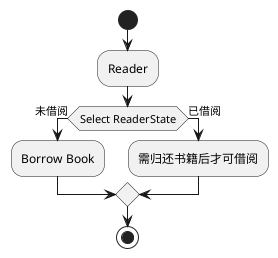 @startuml
start
:Reader;
if (Select ReaderState) then(未借阅)
:Borrow Book;
else(已借阅)
:需归还书籍后才可借阅;
endif
stop
@enduml